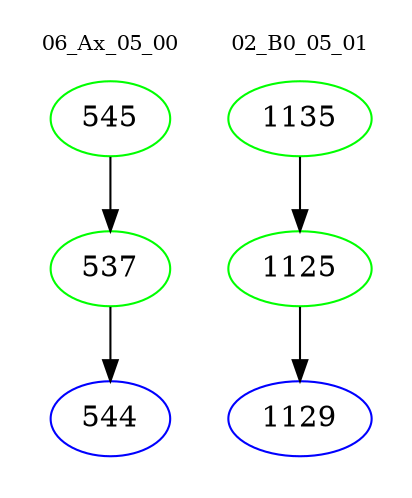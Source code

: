 digraph{
subgraph cluster_0 {
color = white
label = "06_Ax_05_00";
fontsize=10;
T0_545 [label="545", color="green"]
T0_545 -> T0_537 [color="black"]
T0_537 [label="537", color="green"]
T0_537 -> T0_544 [color="black"]
T0_544 [label="544", color="blue"]
}
subgraph cluster_1 {
color = white
label = "02_B0_05_01";
fontsize=10;
T1_1135 [label="1135", color="green"]
T1_1135 -> T1_1125 [color="black"]
T1_1125 [label="1125", color="green"]
T1_1125 -> T1_1129 [color="black"]
T1_1129 [label="1129", color="blue"]
}
}
